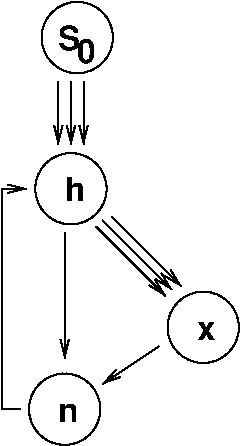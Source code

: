 #FIG 3.2
Landscape
Center
Metric
A4      
100.00
Single
-2
1200 2
6 630 3105 1170 3645
1 3 0 1 0 7 50 -1 -1 0.000 1 0.0000 900 3375 255 255 900 3375 1080 3555
4 0 0 50 -1 18 16 0.0000 4 135 150 855 3465 n\001
-6
6 1620 2520 2160 3060
1 3 0 1 0 7 50 -1 -1 0.000 1 0.0000 1890 2790 255 255 1890 2790 2070 2970
4 0 0 50 -1 18 16 0.0000 4 135 135 1845 2880 x\001
-6
6 675 1530 1215 2070
1 3 0 1 0 7 50 -1 -1 0.000 1 0.0000 945 1800 255 255 945 1800 1125 1980
4 0 0 50 -1 18 16 0.0000 4 180 150 900 1890 h\001
-6
6 720 450 1260 990
1 3 0 1 0 7 50 -1 -1 0.000 1 0.0000 990 720 255 255 990 720 1170 900
4 0 0 50 -1 18 16 0.0000 4 180 165 855 810 S\001
4 0 0 50 -1 18 16 0.0000 4 165 135 990 900 0\001
-6
2 1 0 1 0 7 50 -1 -1 0.000 0 0 -1 1 0 2
	0 0 1.00 60.00 120.00
	 855 1035 855 1485
2 1 0 1 0 7 50 -1 -1 0.000 0 0 -1 1 0 2
	0 0 1.00 60.00 120.00
	 945 1035 945 1485
2 1 0 1 0 7 50 -1 -1 0.000 0 0 -1 1 0 2
	0 0 1.00 60.00 120.00
	 1035 1035 1035 1485
2 1 0 1 0 7 50 -1 -1 0.000 0 0 -1 1 0 2
	0 0 1.00 60.00 120.00
	 1125 2070 1620 2565
2 1 0 1 0 7 50 -1 -1 0.000 0 0 -1 1 0 2
	0 0 1.00 60.00 120.00
	 1170 2025 1665 2520
2 1 0 1 0 7 50 -1 -1 0.000 0 0 -1 1 0 2
	0 0 1.00 60.00 120.00
	 1237 2002 1732 2497
2 1 0 1 0 7 50 -1 -1 0.000 0 0 -1 0 1 2
	0 0 1.00 60.00 120.00
	 1170 3195 1575 2925
2 1 0 1 0 7 50 -1 -1 0.000 0 0 -1 1 0 2
	0 0 1.00 60.00 120.00
	 900 2115 900 3015
2 1 0 1 0 7 50 -1 -1 0.000 0 0 -1 1 0 4
	0 0 1.00 60.00 120.00
	 585 3375 450 3375 450 1800 630 1800
